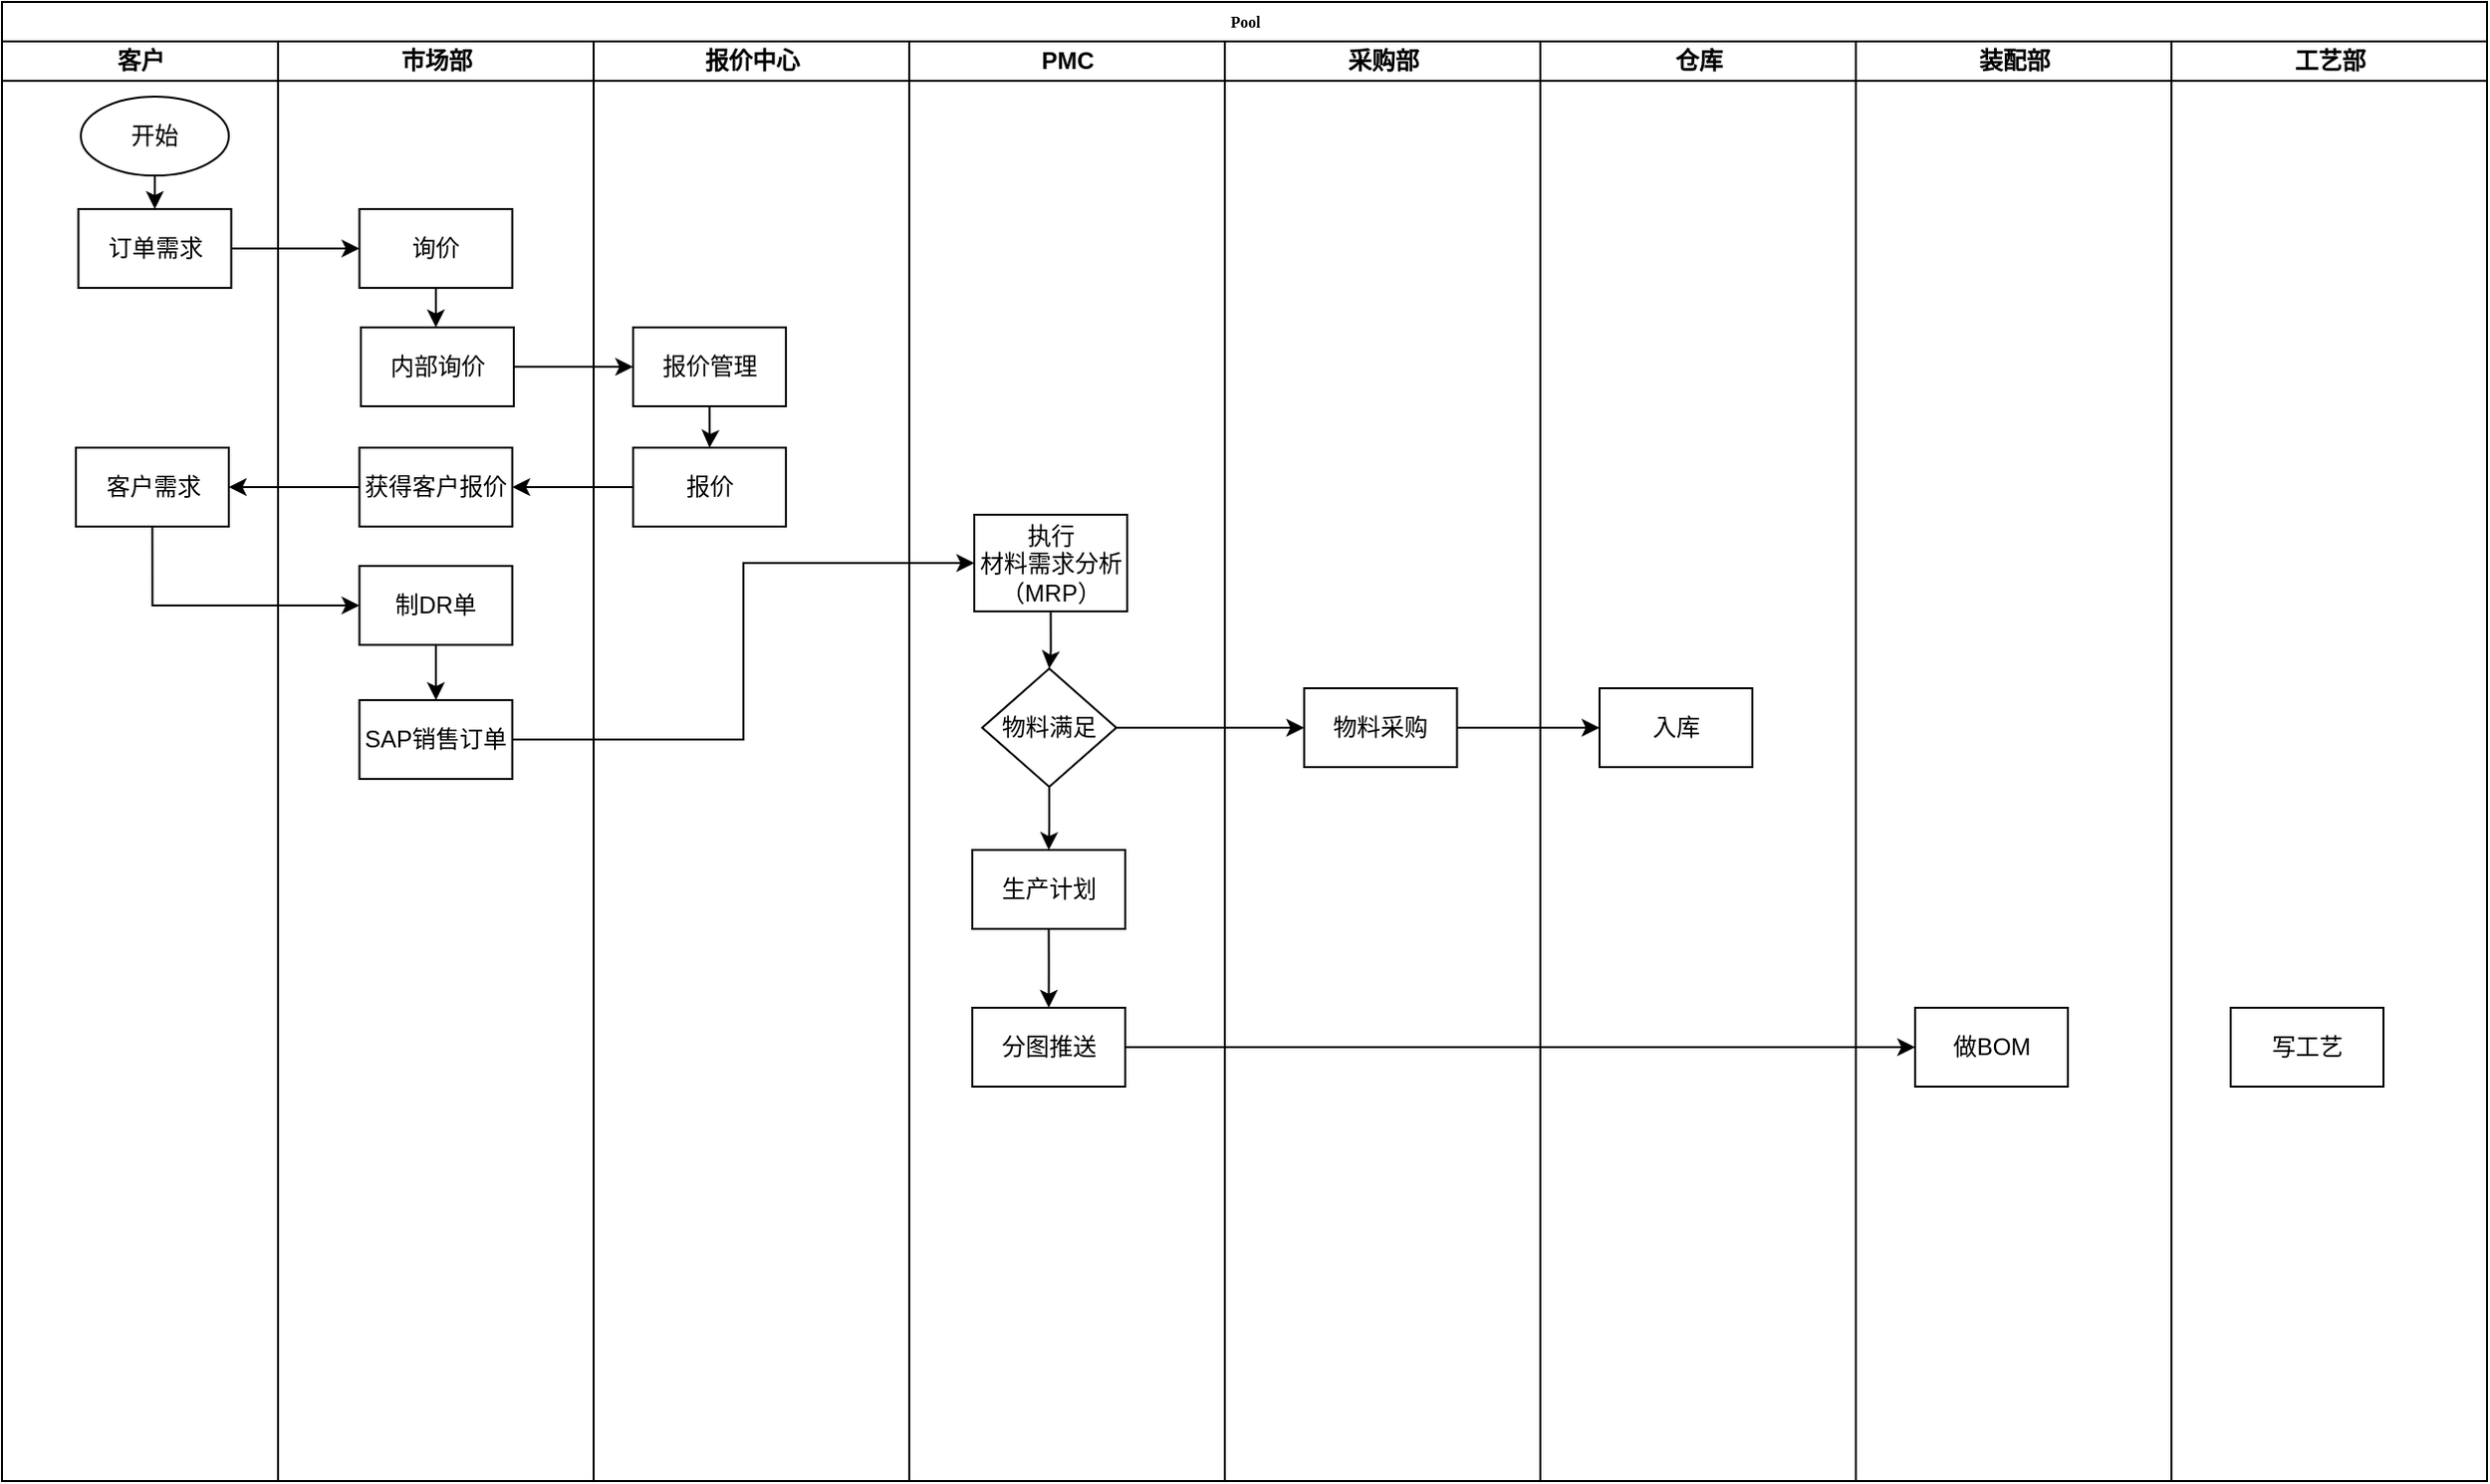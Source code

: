 <mxfile version="20.8.22" type="github">
  <diagram name="Page-1" id="74e2e168-ea6b-b213-b513-2b3c1d86103e">
    <mxGraphModel dx="880" dy="482" grid="1" gridSize="10" guides="1" tooltips="1" connect="1" arrows="1" fold="1" page="1" pageScale="1" pageWidth="1100" pageHeight="850" background="none" math="0" shadow="0">
      <root>
        <mxCell id="0" />
        <mxCell id="1" parent="0" />
        <mxCell id="77e6c97f196da883-1" value="Pool" style="swimlane;html=1;childLayout=stackLayout;startSize=20;rounded=0;shadow=0;labelBackgroundColor=none;strokeWidth=1;fontFamily=Verdana;fontSize=8;align=center;" parent="1" vertex="1">
          <mxGeometry x="110" y="40" width="1260" height="750" as="geometry" />
        </mxCell>
        <mxCell id="77e6c97f196da883-2" value="客户" style="swimlane;html=1;startSize=20;" parent="77e6c97f196da883-1" vertex="1">
          <mxGeometry y="20" width="140" height="730" as="geometry" />
        </mxCell>
        <mxCell id="Dy6EHot-L7qjvz_FSaC0-1" value="开始" style="ellipse;whiteSpace=wrap;html=1;" vertex="1" parent="77e6c97f196da883-2">
          <mxGeometry x="40" y="28" width="75" height="40" as="geometry" />
        </mxCell>
        <mxCell id="Dy6EHot-L7qjvz_FSaC0-24" value="订单需求" style="whiteSpace=wrap;html=1;" vertex="1" parent="77e6c97f196da883-2">
          <mxGeometry x="38.75" y="85" width="77.5" height="40" as="geometry" />
        </mxCell>
        <mxCell id="Dy6EHot-L7qjvz_FSaC0-5" style="edgeStyle=orthogonalEdgeStyle;rounded=0;orthogonalLoop=1;jettySize=auto;html=1;exitX=0.5;exitY=1;exitDx=0;exitDy=0;entryX=0.5;entryY=0;entryDx=0;entryDy=0;" edge="1" parent="77e6c97f196da883-2" source="Dy6EHot-L7qjvz_FSaC0-1" target="Dy6EHot-L7qjvz_FSaC0-24">
          <mxGeometry relative="1" as="geometry" />
        </mxCell>
        <mxCell id="Dy6EHot-L7qjvz_FSaC0-28" value="客户需求" style="whiteSpace=wrap;html=1;" vertex="1" parent="77e6c97f196da883-2">
          <mxGeometry x="37.5" y="206" width="77.5" height="40" as="geometry" />
        </mxCell>
        <mxCell id="77e6c97f196da883-3" value="市场部" style="swimlane;html=1;startSize=20;" parent="77e6c97f196da883-1" vertex="1">
          <mxGeometry x="140" y="20" width="160" height="730" as="geometry" />
        </mxCell>
        <mxCell id="Dy6EHot-L7qjvz_FSaC0-9" style="edgeStyle=orthogonalEdgeStyle;rounded=0;orthogonalLoop=1;jettySize=auto;html=1;exitX=0.5;exitY=1;exitDx=0;exitDy=0;" edge="1" parent="77e6c97f196da883-3" source="Dy6EHot-L7qjvz_FSaC0-3" target="Dy6EHot-L7qjvz_FSaC0-6">
          <mxGeometry relative="1" as="geometry" />
        </mxCell>
        <mxCell id="Dy6EHot-L7qjvz_FSaC0-3" value="询价" style="whiteSpace=wrap;html=1;" vertex="1" parent="77e6c97f196da883-3">
          <mxGeometry x="41.25" y="85" width="77.5" height="40" as="geometry" />
        </mxCell>
        <mxCell id="Dy6EHot-L7qjvz_FSaC0-6" value="内部询价" style="whiteSpace=wrap;html=1;" vertex="1" parent="77e6c97f196da883-3">
          <mxGeometry x="42" y="145" width="77.5" height="40" as="geometry" />
        </mxCell>
        <mxCell id="Dy6EHot-L7qjvz_FSaC0-15" value="获得客户报价" style="whiteSpace=wrap;html=1;" vertex="1" parent="77e6c97f196da883-3">
          <mxGeometry x="41.25" y="206" width="77.5" height="40" as="geometry" />
        </mxCell>
        <mxCell id="Dy6EHot-L7qjvz_FSaC0-23" value="制DR单" style="whiteSpace=wrap;html=1;" vertex="1" parent="77e6c97f196da883-3">
          <mxGeometry x="41.25" y="266" width="77.5" height="40" as="geometry" />
        </mxCell>
        <mxCell id="Dy6EHot-L7qjvz_FSaC0-31" value="SAP销售订单" style="whiteSpace=wrap;html=1;" vertex="1" parent="77e6c97f196da883-3">
          <mxGeometry x="41.25" y="334" width="77.5" height="40" as="geometry" />
        </mxCell>
        <mxCell id="Dy6EHot-L7qjvz_FSaC0-32" style="edgeStyle=orthogonalEdgeStyle;rounded=0;orthogonalLoop=1;jettySize=auto;html=1;exitX=0.5;exitY=1;exitDx=0;exitDy=0;" edge="1" parent="77e6c97f196da883-3" source="Dy6EHot-L7qjvz_FSaC0-23" target="Dy6EHot-L7qjvz_FSaC0-31">
          <mxGeometry relative="1" as="geometry" />
        </mxCell>
        <mxCell id="77e6c97f196da883-4" value="报价中心" style="swimlane;html=1;startSize=20;" parent="77e6c97f196da883-1" vertex="1">
          <mxGeometry x="300" y="20" width="160" height="730" as="geometry" />
        </mxCell>
        <mxCell id="Dy6EHot-L7qjvz_FSaC0-11" style="edgeStyle=orthogonalEdgeStyle;rounded=0;orthogonalLoop=1;jettySize=auto;html=1;exitX=0.5;exitY=1;exitDx=0;exitDy=0;" edge="1" parent="77e6c97f196da883-4" source="Dy6EHot-L7qjvz_FSaC0-7" target="Dy6EHot-L7qjvz_FSaC0-8">
          <mxGeometry relative="1" as="geometry" />
        </mxCell>
        <mxCell id="Dy6EHot-L7qjvz_FSaC0-7" value="报价管理" style="whiteSpace=wrap;html=1;" vertex="1" parent="77e6c97f196da883-4">
          <mxGeometry x="20" y="145" width="77.5" height="40" as="geometry" />
        </mxCell>
        <mxCell id="Dy6EHot-L7qjvz_FSaC0-8" value="报价" style="whiteSpace=wrap;html=1;" vertex="1" parent="77e6c97f196da883-4">
          <mxGeometry x="20" y="206" width="77.5" height="40" as="geometry" />
        </mxCell>
        <mxCell id="77e6c97f196da883-5" value="PMC" style="swimlane;html=1;startSize=20;" parent="77e6c97f196da883-1" vertex="1">
          <mxGeometry x="460" y="20" width="160" height="730" as="geometry" />
        </mxCell>
        <mxCell id="Dy6EHot-L7qjvz_FSaC0-38" style="edgeStyle=orthogonalEdgeStyle;rounded=0;orthogonalLoop=1;jettySize=auto;html=1;exitX=0.5;exitY=1;exitDx=0;exitDy=0;" edge="1" parent="77e6c97f196da883-5" source="Dy6EHot-L7qjvz_FSaC0-33" target="Dy6EHot-L7qjvz_FSaC0-37">
          <mxGeometry relative="1" as="geometry" />
        </mxCell>
        <mxCell id="Dy6EHot-L7qjvz_FSaC0-33" value="执行&lt;br&gt;材料需求分析（MRP）" style="whiteSpace=wrap;html=1;" vertex="1" parent="77e6c97f196da883-5">
          <mxGeometry x="33" y="240" width="77.5" height="49" as="geometry" />
        </mxCell>
        <mxCell id="Dy6EHot-L7qjvz_FSaC0-50" style="edgeStyle=orthogonalEdgeStyle;rounded=0;orthogonalLoop=1;jettySize=auto;html=1;exitX=0.5;exitY=1;exitDx=0;exitDy=0;" edge="1" parent="77e6c97f196da883-5" source="Dy6EHot-L7qjvz_FSaC0-36" target="Dy6EHot-L7qjvz_FSaC0-45">
          <mxGeometry relative="1" as="geometry" />
        </mxCell>
        <mxCell id="Dy6EHot-L7qjvz_FSaC0-36" value="生产计划" style="whiteSpace=wrap;html=1;" vertex="1" parent="77e6c97f196da883-5">
          <mxGeometry x="32" y="410" width="77.5" height="40" as="geometry" />
        </mxCell>
        <mxCell id="Dy6EHot-L7qjvz_FSaC0-39" style="edgeStyle=orthogonalEdgeStyle;rounded=0;orthogonalLoop=1;jettySize=auto;html=1;exitX=0.5;exitY=1;exitDx=0;exitDy=0;" edge="1" parent="77e6c97f196da883-5" source="Dy6EHot-L7qjvz_FSaC0-37" target="Dy6EHot-L7qjvz_FSaC0-36">
          <mxGeometry relative="1" as="geometry" />
        </mxCell>
        <mxCell id="Dy6EHot-L7qjvz_FSaC0-37" value="物料满足" style="rhombus;whiteSpace=wrap;html=1;" vertex="1" parent="77e6c97f196da883-5">
          <mxGeometry x="37" y="318" width="68" height="60" as="geometry" />
        </mxCell>
        <mxCell id="Dy6EHot-L7qjvz_FSaC0-45" value="分图推送" style="whiteSpace=wrap;html=1;" vertex="1" parent="77e6c97f196da883-5">
          <mxGeometry x="32" y="490" width="77.5" height="40" as="geometry" />
        </mxCell>
        <mxCell id="77e6c97f196da883-6" value="采购部" style="swimlane;html=1;startSize=20;" parent="77e6c97f196da883-1" vertex="1">
          <mxGeometry x="620" y="20" width="160" height="730" as="geometry" />
        </mxCell>
        <mxCell id="Dy6EHot-L7qjvz_FSaC0-40" value="物料采购" style="whiteSpace=wrap;html=1;" vertex="1" parent="77e6c97f196da883-6">
          <mxGeometry x="40.25" y="328" width="77.5" height="40" as="geometry" />
        </mxCell>
        <mxCell id="77e6c97f196da883-7" value="仓库" style="swimlane;html=1;startSize=20;" parent="77e6c97f196da883-1" vertex="1">
          <mxGeometry x="780" y="20" width="160" height="730" as="geometry" />
        </mxCell>
        <mxCell id="Dy6EHot-L7qjvz_FSaC0-48" value="入库" style="whiteSpace=wrap;html=1;" vertex="1" parent="77e6c97f196da883-7">
          <mxGeometry x="30" y="328" width="77.5" height="40" as="geometry" />
        </mxCell>
        <mxCell id="Dy6EHot-L7qjvz_FSaC0-10" style="edgeStyle=orthogonalEdgeStyle;rounded=0;orthogonalLoop=1;jettySize=auto;html=1;exitX=1;exitY=0.5;exitDx=0;exitDy=0;" edge="1" parent="77e6c97f196da883-1" source="Dy6EHot-L7qjvz_FSaC0-6" target="Dy6EHot-L7qjvz_FSaC0-7">
          <mxGeometry relative="1" as="geometry" />
        </mxCell>
        <mxCell id="Dy6EHot-L7qjvz_FSaC0-16" style="edgeStyle=orthogonalEdgeStyle;rounded=0;orthogonalLoop=1;jettySize=auto;html=1;exitX=0;exitY=0.5;exitDx=0;exitDy=0;" edge="1" parent="77e6c97f196da883-1" source="Dy6EHot-L7qjvz_FSaC0-8" target="Dy6EHot-L7qjvz_FSaC0-15">
          <mxGeometry relative="1" as="geometry" />
        </mxCell>
        <mxCell id="Dy6EHot-L7qjvz_FSaC0-26" style="edgeStyle=orthogonalEdgeStyle;rounded=0;orthogonalLoop=1;jettySize=auto;html=1;exitX=1;exitY=0.5;exitDx=0;exitDy=0;entryX=0;entryY=0.5;entryDx=0;entryDy=0;" edge="1" parent="77e6c97f196da883-1" source="Dy6EHot-L7qjvz_FSaC0-24" target="Dy6EHot-L7qjvz_FSaC0-3">
          <mxGeometry relative="1" as="geometry" />
        </mxCell>
        <mxCell id="Dy6EHot-L7qjvz_FSaC0-29" style="edgeStyle=orthogonalEdgeStyle;rounded=0;orthogonalLoop=1;jettySize=auto;html=1;exitX=0;exitY=0.5;exitDx=0;exitDy=0;entryX=1;entryY=0.5;entryDx=0;entryDy=0;" edge="1" parent="77e6c97f196da883-1" source="Dy6EHot-L7qjvz_FSaC0-15" target="Dy6EHot-L7qjvz_FSaC0-28">
          <mxGeometry relative="1" as="geometry" />
        </mxCell>
        <mxCell id="Dy6EHot-L7qjvz_FSaC0-30" style="edgeStyle=orthogonalEdgeStyle;rounded=0;orthogonalLoop=1;jettySize=auto;html=1;exitX=0.5;exitY=1;exitDx=0;exitDy=0;entryX=0;entryY=0.5;entryDx=0;entryDy=0;" edge="1" parent="77e6c97f196da883-1" source="Dy6EHot-L7qjvz_FSaC0-28" target="Dy6EHot-L7qjvz_FSaC0-23">
          <mxGeometry relative="1" as="geometry" />
        </mxCell>
        <mxCell id="Dy6EHot-L7qjvz_FSaC0-41" style="edgeStyle=orthogonalEdgeStyle;rounded=0;orthogonalLoop=1;jettySize=auto;html=1;exitX=1;exitY=0.5;exitDx=0;exitDy=0;entryX=0;entryY=0.5;entryDx=0;entryDy=0;" edge="1" parent="77e6c97f196da883-1" source="Dy6EHot-L7qjvz_FSaC0-37" target="Dy6EHot-L7qjvz_FSaC0-40">
          <mxGeometry relative="1" as="geometry" />
        </mxCell>
        <mxCell id="Dy6EHot-L7qjvz_FSaC0-42" value="装配部" style="swimlane;html=1;startSize=20;" vertex="1" parent="77e6c97f196da883-1">
          <mxGeometry x="940" y="20" width="160" height="730" as="geometry" />
        </mxCell>
        <mxCell id="Dy6EHot-L7qjvz_FSaC0-52" value="做BOM" style="whiteSpace=wrap;html=1;" vertex="1" parent="Dy6EHot-L7qjvz_FSaC0-42">
          <mxGeometry x="30" y="490" width="77.5" height="40" as="geometry" />
        </mxCell>
        <mxCell id="Dy6EHot-L7qjvz_FSaC0-44" style="edgeStyle=orthogonalEdgeStyle;rounded=0;orthogonalLoop=1;jettySize=auto;html=1;exitX=1;exitY=0.5;exitDx=0;exitDy=0;entryX=0;entryY=0.5;entryDx=0;entryDy=0;" edge="1" parent="77e6c97f196da883-1" source="Dy6EHot-L7qjvz_FSaC0-31" target="Dy6EHot-L7qjvz_FSaC0-33">
          <mxGeometry relative="1" as="geometry" />
        </mxCell>
        <mxCell id="Dy6EHot-L7qjvz_FSaC0-46" value="工艺部" style="swimlane;html=1;startSize=20;" vertex="1" parent="77e6c97f196da883-1">
          <mxGeometry x="1100" y="20" width="160" height="730" as="geometry" />
        </mxCell>
        <mxCell id="Dy6EHot-L7qjvz_FSaC0-53" value="写工艺" style="whiteSpace=wrap;html=1;" vertex="1" parent="Dy6EHot-L7qjvz_FSaC0-46">
          <mxGeometry x="30" y="490" width="77.5" height="40" as="geometry" />
        </mxCell>
        <mxCell id="Dy6EHot-L7qjvz_FSaC0-49" style="edgeStyle=orthogonalEdgeStyle;rounded=0;orthogonalLoop=1;jettySize=auto;html=1;exitX=1;exitY=0.5;exitDx=0;exitDy=0;entryX=0;entryY=0.5;entryDx=0;entryDy=0;" edge="1" parent="77e6c97f196da883-1" source="Dy6EHot-L7qjvz_FSaC0-40" target="Dy6EHot-L7qjvz_FSaC0-48">
          <mxGeometry relative="1" as="geometry" />
        </mxCell>
        <mxCell id="Dy6EHot-L7qjvz_FSaC0-51" style="edgeStyle=orthogonalEdgeStyle;rounded=0;orthogonalLoop=1;jettySize=auto;html=1;exitX=1;exitY=0.5;exitDx=0;exitDy=0;entryX=0;entryY=0.5;entryDx=0;entryDy=0;" edge="1" parent="77e6c97f196da883-1" source="Dy6EHot-L7qjvz_FSaC0-45" target="Dy6EHot-L7qjvz_FSaC0-52">
          <mxGeometry relative="1" as="geometry">
            <mxPoint x="980" y="530" as="targetPoint" />
          </mxGeometry>
        </mxCell>
      </root>
    </mxGraphModel>
  </diagram>
</mxfile>
